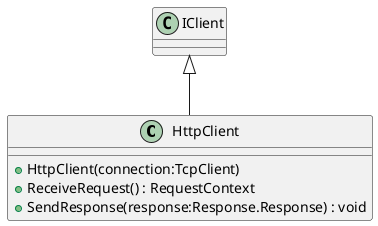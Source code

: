 @startuml
class HttpClient {
    + HttpClient(connection:TcpClient)
    + ReceiveRequest() : RequestContext
    + SendResponse(response:Response.Response) : void
}
IClient <|-- HttpClient
@enduml
